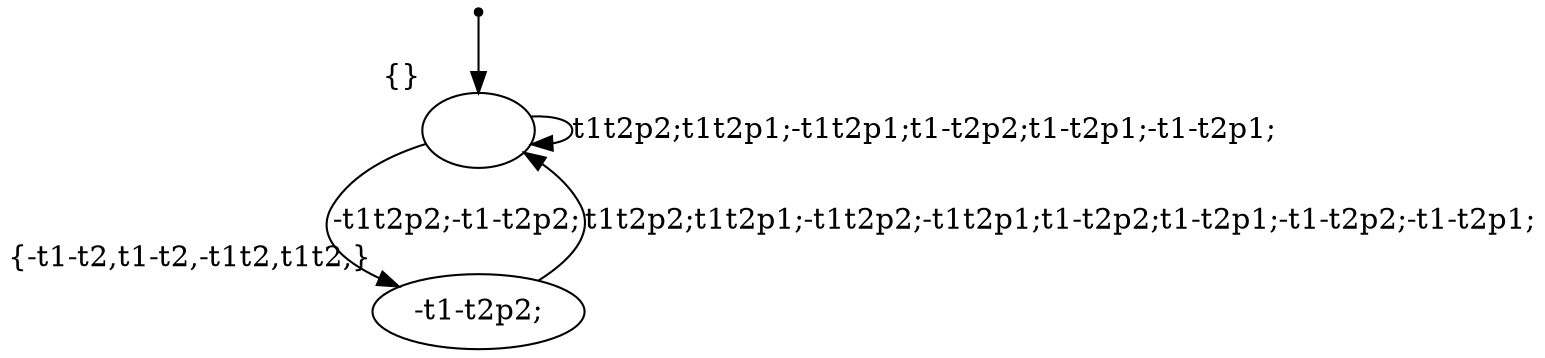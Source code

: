 digraph G {
  Initial [shape=point];
  Initial -> S0;
  S0 [label="", xlabel= "{}"];
  S0 -> S0 [label="t1t2p2;t1t2p1;-t1t2p1;t1-t2p2;t1-t2p1;-t1-t2p1;"];
  S0 -> S1 [label="-t1t2p2;-t1-t2p2;"];
  S1 [label="-t1-t2p2;", xlabel= "{-t1-t2,t1-t2,-t1t2,t1t2,}"];
  S1 -> S0 [label="t1t2p2;t1t2p1;-t1t2p2;-t1t2p1;t1-t2p2;t1-t2p1;-t1-t2p2;-t1-t2p1;"];
}